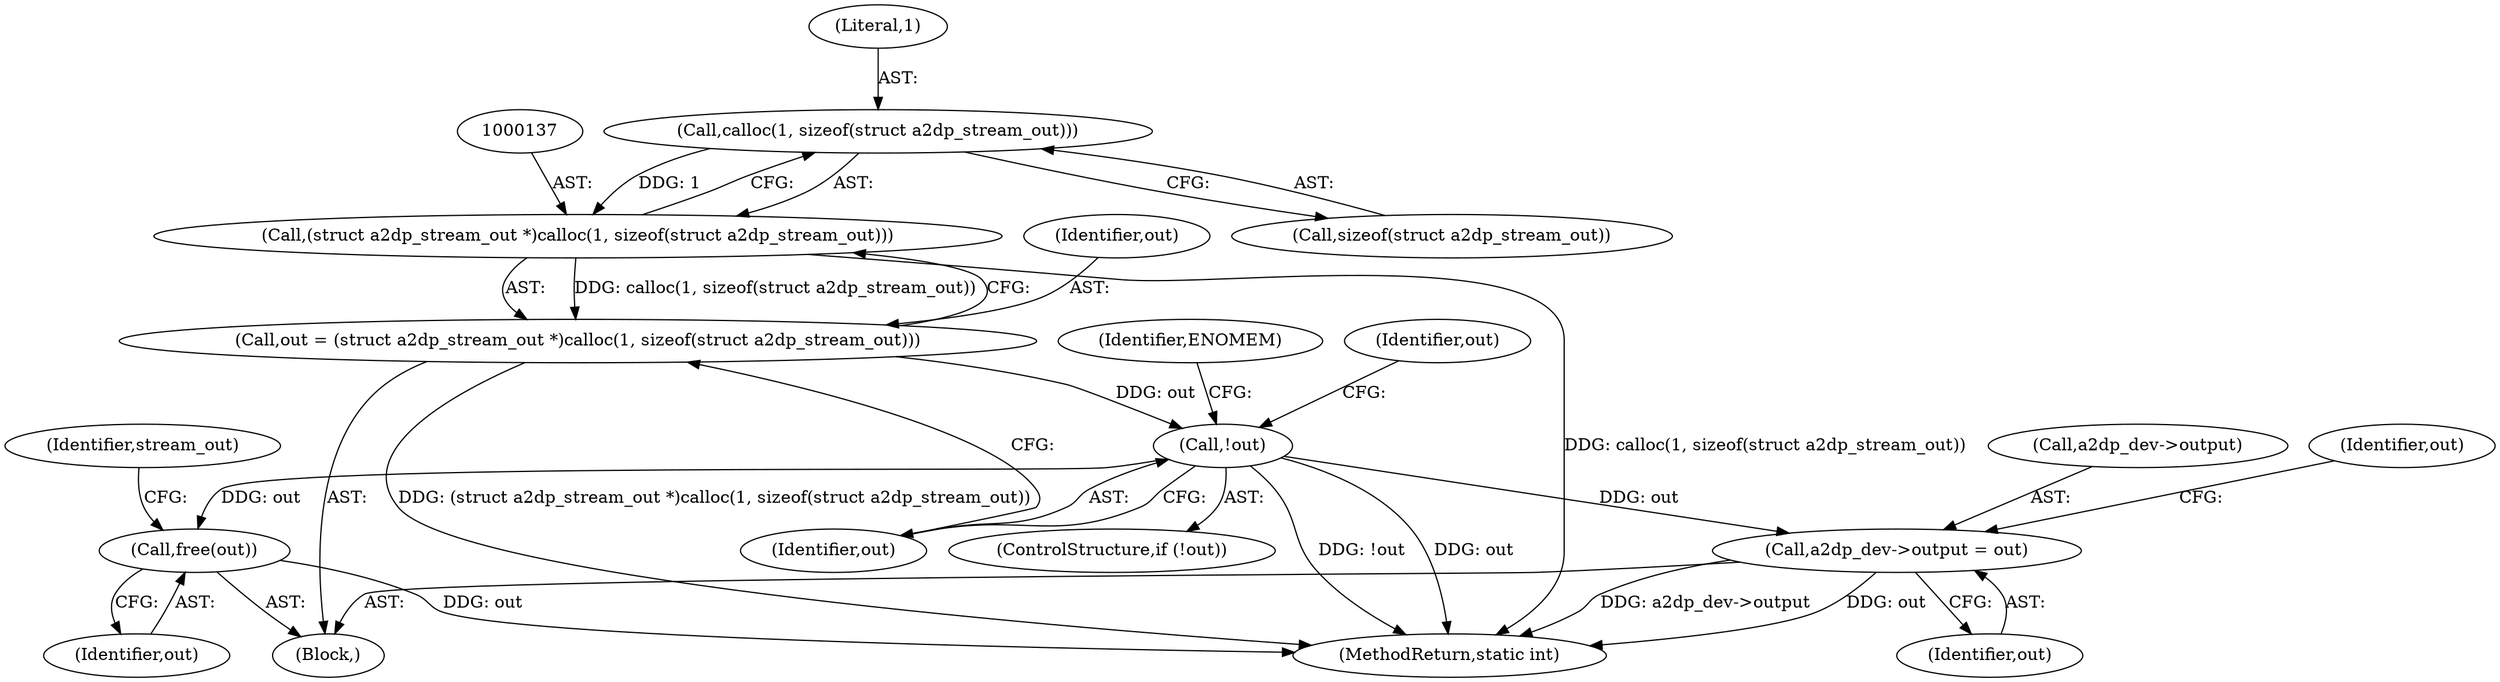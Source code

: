 digraph "0_Android_472271b153c5dc53c28beac55480a8d8434b2d5c_2@API" {
"1000138" [label="(Call,calloc(1, sizeof(struct a2dp_stream_out)))"];
"1000136" [label="(Call,(struct a2dp_stream_out *)calloc(1, sizeof(struct a2dp_stream_out)))"];
"1000134" [label="(Call,out = (struct a2dp_stream_out *)calloc(1, sizeof(struct a2dp_stream_out)))"];
"1000143" [label="(Call,!out)"];
"1000366" [label="(Call,a2dp_dev->output = out)"];
"1000402" [label="(Call,free(out))"];
"1000143" [label="(Call,!out)"];
"1000366" [label="(Call,a2dp_dev->output = out)"];
"1000134" [label="(Call,out = (struct a2dp_stream_out *)calloc(1, sizeof(struct a2dp_stream_out)))"];
"1000367" [label="(Call,a2dp_dev->output)"];
"1000406" [label="(Identifier,stream_out)"];
"1000152" [label="(Identifier,out)"];
"1000140" [label="(Call,sizeof(struct a2dp_stream_out))"];
"1000142" [label="(ControlStructure,if (!out))"];
"1000417" [label="(MethodReturn,static int)"];
"1000138" [label="(Call,calloc(1, sizeof(struct a2dp_stream_out)))"];
"1000144" [label="(Identifier,out)"];
"1000402" [label="(Call,free(out))"];
"1000374" [label="(Identifier,out)"];
"1000370" [label="(Identifier,out)"];
"1000135" [label="(Identifier,out)"];
"1000111" [label="(Block,)"];
"1000139" [label="(Literal,1)"];
"1000147" [label="(Identifier,ENOMEM)"];
"1000403" [label="(Identifier,out)"];
"1000136" [label="(Call,(struct a2dp_stream_out *)calloc(1, sizeof(struct a2dp_stream_out)))"];
"1000138" -> "1000136"  [label="AST: "];
"1000138" -> "1000140"  [label="CFG: "];
"1000139" -> "1000138"  [label="AST: "];
"1000140" -> "1000138"  [label="AST: "];
"1000136" -> "1000138"  [label="CFG: "];
"1000138" -> "1000136"  [label="DDG: 1"];
"1000136" -> "1000134"  [label="AST: "];
"1000137" -> "1000136"  [label="AST: "];
"1000134" -> "1000136"  [label="CFG: "];
"1000136" -> "1000417"  [label="DDG: calloc(1, sizeof(struct a2dp_stream_out))"];
"1000136" -> "1000134"  [label="DDG: calloc(1, sizeof(struct a2dp_stream_out))"];
"1000134" -> "1000111"  [label="AST: "];
"1000135" -> "1000134"  [label="AST: "];
"1000144" -> "1000134"  [label="CFG: "];
"1000134" -> "1000417"  [label="DDG: (struct a2dp_stream_out *)calloc(1, sizeof(struct a2dp_stream_out))"];
"1000134" -> "1000143"  [label="DDG: out"];
"1000143" -> "1000142"  [label="AST: "];
"1000143" -> "1000144"  [label="CFG: "];
"1000144" -> "1000143"  [label="AST: "];
"1000147" -> "1000143"  [label="CFG: "];
"1000152" -> "1000143"  [label="CFG: "];
"1000143" -> "1000417"  [label="DDG: out"];
"1000143" -> "1000417"  [label="DDG: !out"];
"1000143" -> "1000366"  [label="DDG: out"];
"1000143" -> "1000402"  [label="DDG: out"];
"1000366" -> "1000111"  [label="AST: "];
"1000366" -> "1000370"  [label="CFG: "];
"1000367" -> "1000366"  [label="AST: "];
"1000370" -> "1000366"  [label="AST: "];
"1000374" -> "1000366"  [label="CFG: "];
"1000366" -> "1000417"  [label="DDG: out"];
"1000366" -> "1000417"  [label="DDG: a2dp_dev->output"];
"1000402" -> "1000111"  [label="AST: "];
"1000402" -> "1000403"  [label="CFG: "];
"1000403" -> "1000402"  [label="AST: "];
"1000406" -> "1000402"  [label="CFG: "];
"1000402" -> "1000417"  [label="DDG: out"];
}
